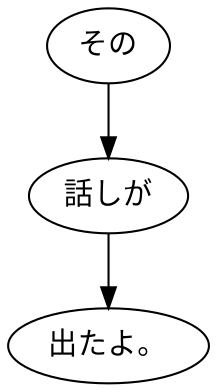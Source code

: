 digraph graph1025 {
	node0 [label="その"];
	node1 [label="話しが"];
	node2 [label="出たよ。"];
	node0 -> node1;
	node1 -> node2;
}

